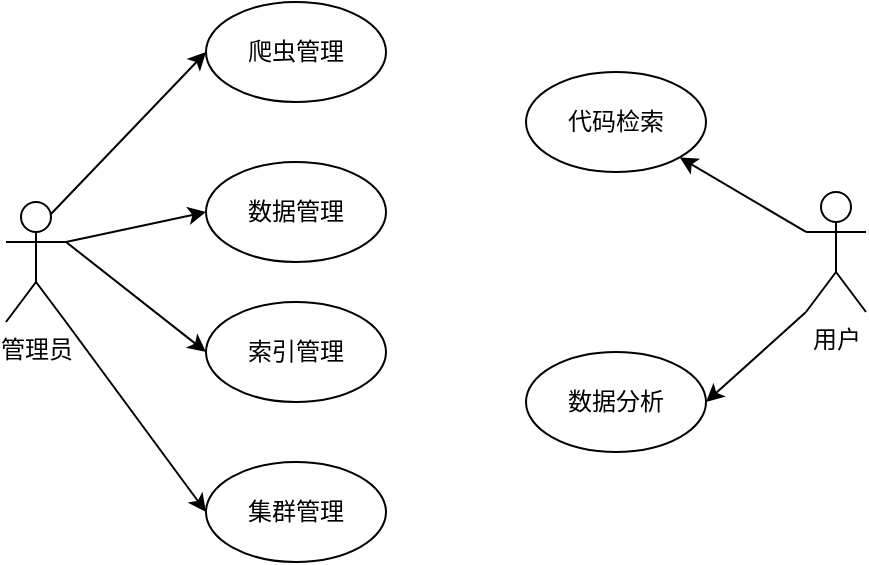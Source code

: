 <mxfile version="20.4.1" type="github">
  <diagram id="SUV6qh16abfq_7q-xklW" name="第 1 页">
    <mxGraphModel dx="850" dy="500" grid="1" gridSize="10" guides="1" tooltips="1" connect="1" arrows="1" fold="1" page="1" pageScale="1" pageWidth="1169" pageHeight="826" math="0" shadow="0">
      <root>
        <mxCell id="0" />
        <mxCell id="1" parent="0" />
        <mxCell id="yG5bEtJIZh4I9bDwAsNS-15" style="orthogonalLoop=1;jettySize=auto;html=1;exitX=0.75;exitY=0.1;exitDx=0;exitDy=0;exitPerimeter=0;entryX=0;entryY=0.5;entryDx=0;entryDy=0;strokeColor=default;rounded=1;" parent="1" source="yG5bEtJIZh4I9bDwAsNS-1" target="yG5bEtJIZh4I9bDwAsNS-14" edge="1">
          <mxGeometry relative="1" as="geometry" />
        </mxCell>
        <mxCell id="yG5bEtJIZh4I9bDwAsNS-17" style="edgeStyle=none;rounded=1;orthogonalLoop=1;jettySize=auto;html=1;exitX=1;exitY=0.333;exitDx=0;exitDy=0;exitPerimeter=0;entryX=0;entryY=0.5;entryDx=0;entryDy=0;strokeColor=default;" parent="1" source="yG5bEtJIZh4I9bDwAsNS-1" target="yG5bEtJIZh4I9bDwAsNS-16" edge="1">
          <mxGeometry relative="1" as="geometry" />
        </mxCell>
        <mxCell id="yG5bEtJIZh4I9bDwAsNS-20" style="edgeStyle=none;rounded=1;orthogonalLoop=1;jettySize=auto;html=1;exitX=1;exitY=0.333;exitDx=0;exitDy=0;exitPerimeter=0;entryX=0;entryY=0.5;entryDx=0;entryDy=0;strokeColor=default;" parent="1" source="yG5bEtJIZh4I9bDwAsNS-1" target="yG5bEtJIZh4I9bDwAsNS-19" edge="1">
          <mxGeometry relative="1" as="geometry" />
        </mxCell>
        <mxCell id="yG5bEtJIZh4I9bDwAsNS-21" style="edgeStyle=none;rounded=1;orthogonalLoop=1;jettySize=auto;html=1;exitX=1;exitY=1;exitDx=0;exitDy=0;exitPerimeter=0;entryX=0;entryY=0.5;entryDx=0;entryDy=0;strokeColor=default;" parent="1" source="yG5bEtJIZh4I9bDwAsNS-1" target="yG5bEtJIZh4I9bDwAsNS-18" edge="1">
          <mxGeometry relative="1" as="geometry" />
        </mxCell>
        <mxCell id="yG5bEtJIZh4I9bDwAsNS-1" value="管理员" style="shape=umlActor;verticalLabelPosition=bottom;verticalAlign=top;html=1;" parent="1" vertex="1">
          <mxGeometry x="220" y="260" width="30" height="60" as="geometry" />
        </mxCell>
        <mxCell id="yG5bEtJIZh4I9bDwAsNS-14" value="爬虫管理" style="ellipse;whiteSpace=wrap;html=1;" parent="1" vertex="1">
          <mxGeometry x="320" y="160" width="90" height="50" as="geometry" />
        </mxCell>
        <mxCell id="yG5bEtJIZh4I9bDwAsNS-16" value="数据管理" style="ellipse;whiteSpace=wrap;html=1;" parent="1" vertex="1">
          <mxGeometry x="320" y="240" width="90" height="50" as="geometry" />
        </mxCell>
        <mxCell id="yG5bEtJIZh4I9bDwAsNS-18" value="集群管理" style="ellipse;whiteSpace=wrap;html=1;" parent="1" vertex="1">
          <mxGeometry x="320" y="390" width="90" height="50" as="geometry" />
        </mxCell>
        <mxCell id="yG5bEtJIZh4I9bDwAsNS-19" value="索引管理" style="ellipse;whiteSpace=wrap;html=1;" parent="1" vertex="1">
          <mxGeometry x="320" y="310" width="90" height="50" as="geometry" />
        </mxCell>
        <mxCell id="yG5bEtJIZh4I9bDwAsNS-25" style="edgeStyle=none;rounded=1;orthogonalLoop=1;jettySize=auto;html=1;exitX=0;exitY=0.333;exitDx=0;exitDy=0;exitPerimeter=0;entryX=1;entryY=1;entryDx=0;entryDy=0;strokeColor=default;" parent="1" source="yG5bEtJIZh4I9bDwAsNS-22" target="yG5bEtJIZh4I9bDwAsNS-23" edge="1">
          <mxGeometry relative="1" as="geometry" />
        </mxCell>
        <mxCell id="yG5bEtJIZh4I9bDwAsNS-26" style="edgeStyle=none;rounded=1;orthogonalLoop=1;jettySize=auto;html=1;exitX=0;exitY=1;exitDx=0;exitDy=0;exitPerimeter=0;entryX=1;entryY=0.5;entryDx=0;entryDy=0;strokeColor=default;" parent="1" source="yG5bEtJIZh4I9bDwAsNS-22" target="yG5bEtJIZh4I9bDwAsNS-24" edge="1">
          <mxGeometry relative="1" as="geometry" />
        </mxCell>
        <mxCell id="yG5bEtJIZh4I9bDwAsNS-22" value="用户" style="shape=umlActor;verticalLabelPosition=bottom;verticalAlign=top;html=1;" parent="1" vertex="1">
          <mxGeometry x="620" y="255" width="30" height="60" as="geometry" />
        </mxCell>
        <mxCell id="yG5bEtJIZh4I9bDwAsNS-23" value="代码检索" style="ellipse;whiteSpace=wrap;html=1;" parent="1" vertex="1">
          <mxGeometry x="480" y="195" width="90" height="50" as="geometry" />
        </mxCell>
        <mxCell id="yG5bEtJIZh4I9bDwAsNS-24" value="数据分析" style="ellipse;whiteSpace=wrap;html=1;" parent="1" vertex="1">
          <mxGeometry x="480" y="335" width="90" height="50" as="geometry" />
        </mxCell>
      </root>
    </mxGraphModel>
  </diagram>
</mxfile>
